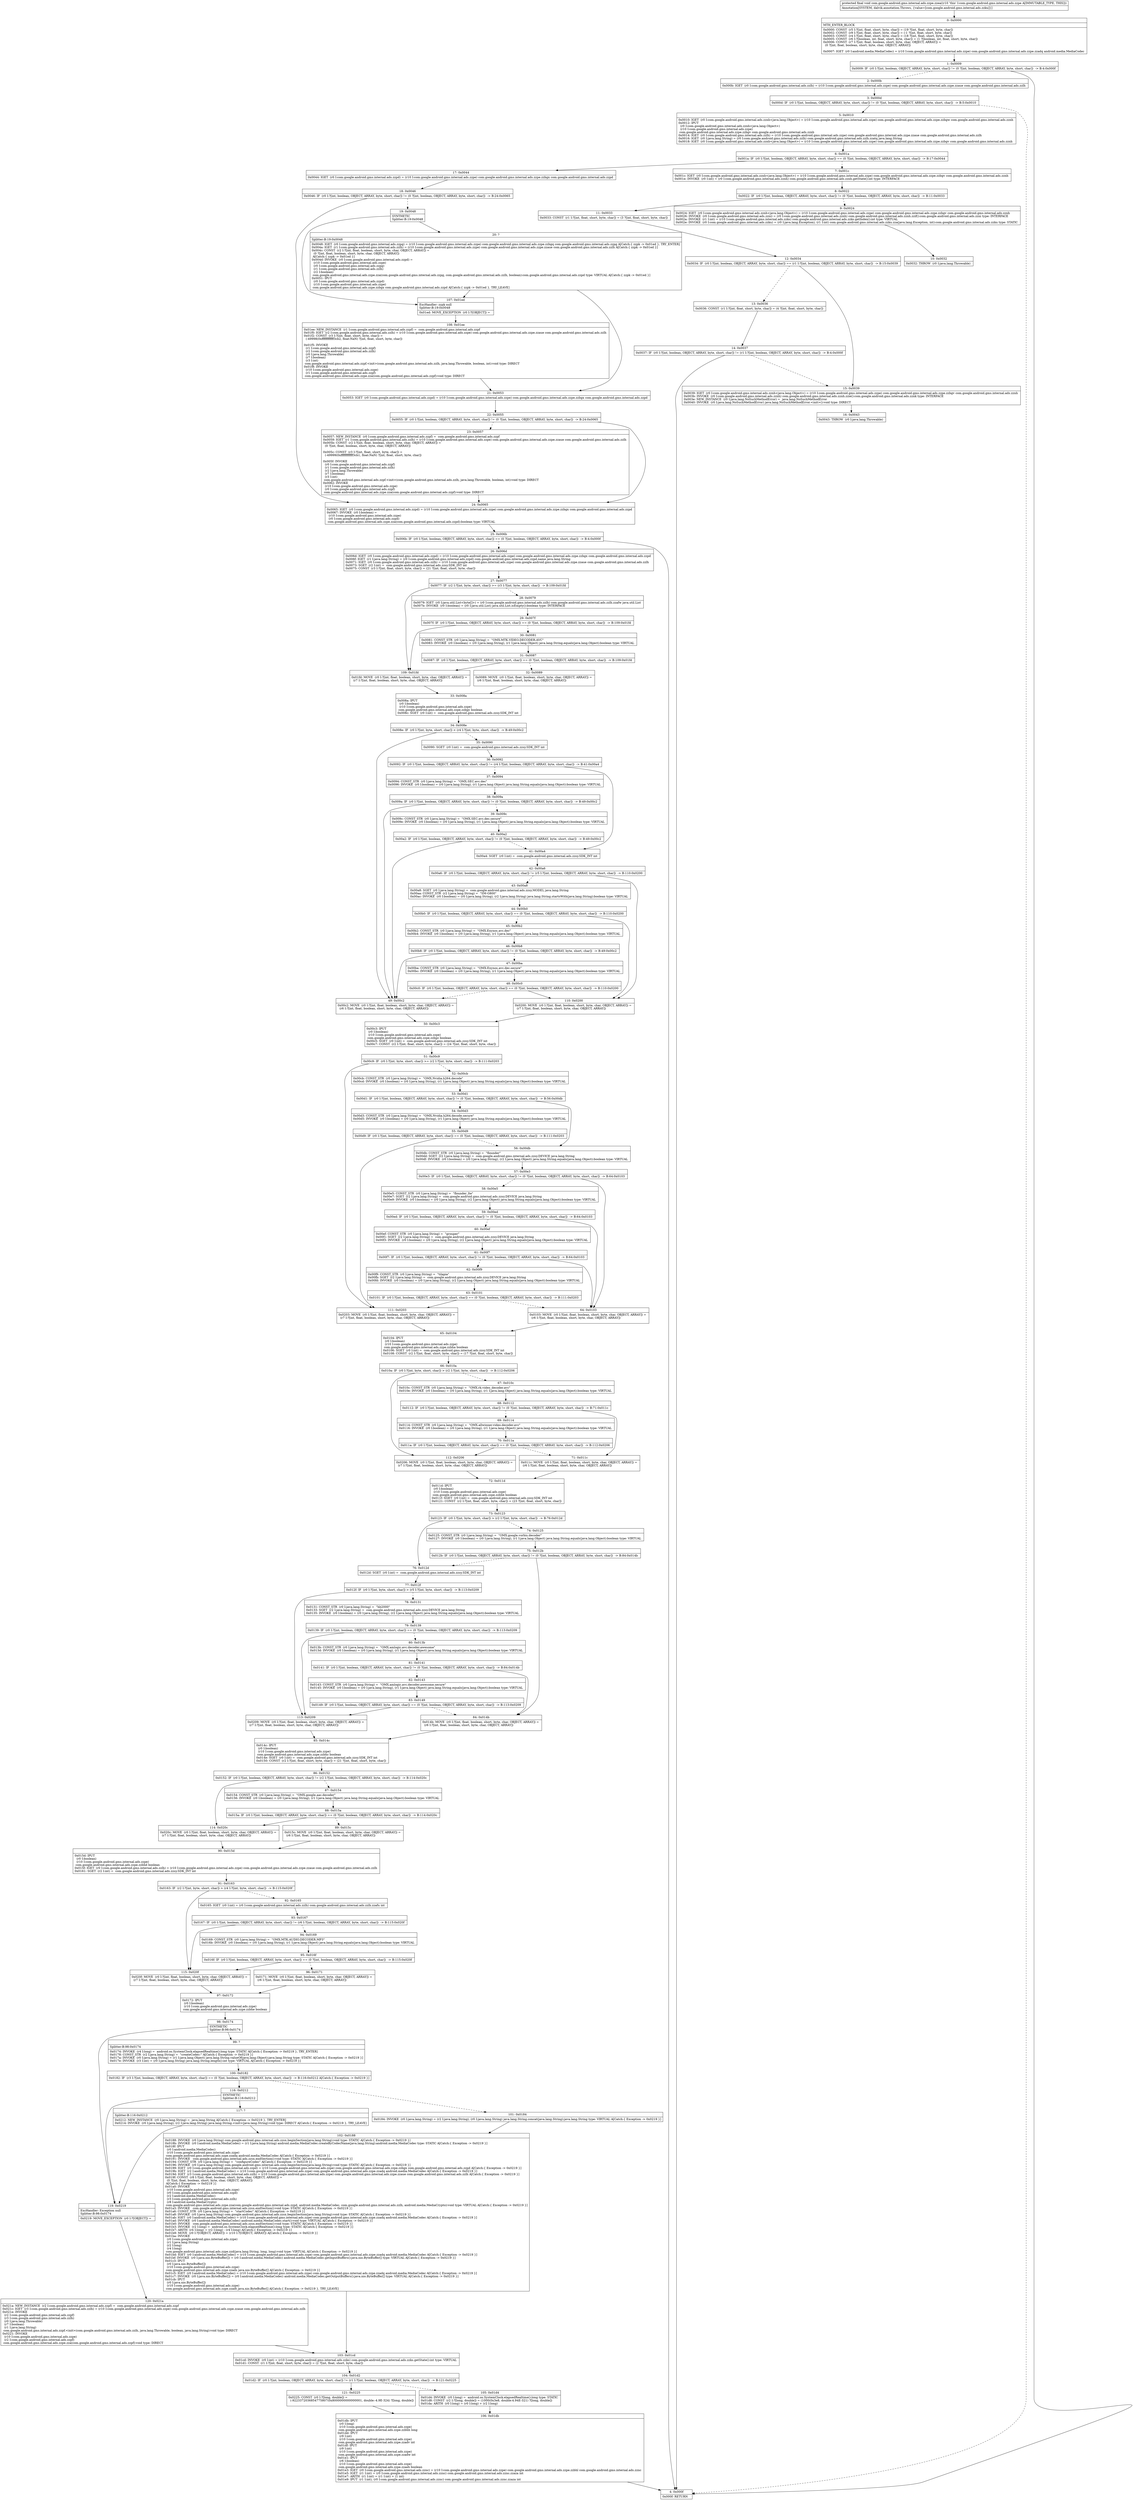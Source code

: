 digraph "CFG forcom.google.android.gms.internal.ads.zzpe.zzea()V" {
Node_0 [shape=record,label="{0\:\ 0x0000|MTH_ENTER_BLOCK\l|0x0000: CONST  (r5 I:?[int, float, short, byte, char]) = (19 ?[int, float, short, byte, char]) \l0x0002: CONST  (r9 I:?[int, float, short, byte, char]) = (\-1 ?[int, float, short, byte, char]) \l0x0003: CONST  (r4 I:?[int, float, short, byte, char]) = (18 ?[int, float, short, byte, char]) \l0x0005: CONST  (r6 I:?[boolean, int, float, short, byte, char]) = (1 ?[boolean, int, float, short, byte, char]) \l0x0006: CONST  (r7 I:?[int, float, boolean, short, byte, char, OBJECT, ARRAY]) = \l  (0 ?[int, float, boolean, short, byte, char, OBJECT, ARRAY])\l \l0x0007: IGET  (r0 I:android.media.MediaCodec) = (r10 I:com.google.android.gms.internal.ads.zzpe) com.google.android.gms.internal.ads.zzpe.zzadq android.media.MediaCodec \l}"];
Node_1 [shape=record,label="{1\:\ 0x0009|0x0009: IF  (r0 I:?[int, boolean, OBJECT, ARRAY, byte, short, char]) != (0 ?[int, boolean, OBJECT, ARRAY, byte, short, char])  \-\> B:4:0x000f \l}"];
Node_2 [shape=record,label="{2\:\ 0x000b|0x000b: IGET  (r0 I:com.google.android.gms.internal.ads.zzlh) = (r10 I:com.google.android.gms.internal.ads.zzpe) com.google.android.gms.internal.ads.zzpe.zzaue com.google.android.gms.internal.ads.zzlh \l}"];
Node_3 [shape=record,label="{3\:\ 0x000d|0x000d: IF  (r0 I:?[int, boolean, OBJECT, ARRAY, byte, short, char]) != (0 ?[int, boolean, OBJECT, ARRAY, byte, short, char])  \-\> B:5:0x0010 \l}"];
Node_4 [shape=record,label="{4\:\ 0x000f|0x000f: RETURN   \l}"];
Node_5 [shape=record,label="{5\:\ 0x0010|0x0010: IGET  (r0 I:com.google.android.gms.internal.ads.zznh\<java.lang.Object\>) = (r10 I:com.google.android.gms.internal.ads.zzpe) com.google.android.gms.internal.ads.zzpe.zzbgw com.google.android.gms.internal.ads.zznh \l0x0012: IPUT  \l  (r0 I:com.google.android.gms.internal.ads.zznh\<java.lang.Object\>)\l  (r10 I:com.google.android.gms.internal.ads.zzpe)\l com.google.android.gms.internal.ads.zzpe.zzbgv com.google.android.gms.internal.ads.zznh \l0x0014: IGET  (r0 I:com.google.android.gms.internal.ads.zzlh) = (r10 I:com.google.android.gms.internal.ads.zzpe) com.google.android.gms.internal.ads.zzpe.zzaue com.google.android.gms.internal.ads.zzlh \l0x0016: IGET  (r0 I:java.lang.String) = (r0 I:com.google.android.gms.internal.ads.zzlh) com.google.android.gms.internal.ads.zzlh.zzatq java.lang.String \l0x0018: IGET  (r0 I:com.google.android.gms.internal.ads.zznh\<java.lang.Object\>) = (r10 I:com.google.android.gms.internal.ads.zzpe) com.google.android.gms.internal.ads.zzpe.zzbgv com.google.android.gms.internal.ads.zznh \l}"];
Node_6 [shape=record,label="{6\:\ 0x001a|0x001a: IF  (r0 I:?[int, boolean, OBJECT, ARRAY, byte, short, char]) == (0 ?[int, boolean, OBJECT, ARRAY, byte, short, char])  \-\> B:17:0x0044 \l}"];
Node_7 [shape=record,label="{7\:\ 0x001c|0x001c: IGET  (r0 I:com.google.android.gms.internal.ads.zznh\<java.lang.Object\>) = (r10 I:com.google.android.gms.internal.ads.zzpe) com.google.android.gms.internal.ads.zzpe.zzbgv com.google.android.gms.internal.ads.zznh \l0x001e: INVOKE  (r0 I:int) = (r0 I:com.google.android.gms.internal.ads.zznh) com.google.android.gms.internal.ads.zznh.getState():int type: INTERFACE \l}"];
Node_8 [shape=record,label="{8\:\ 0x0022|0x0022: IF  (r0 I:?[int, boolean, OBJECT, ARRAY, byte, short, char]) != (0 ?[int, boolean, OBJECT, ARRAY, byte, short, char])  \-\> B:11:0x0033 \l}"];
Node_9 [shape=record,label="{9\:\ 0x0024|0x0024: IGET  (r0 I:com.google.android.gms.internal.ads.zznh\<java.lang.Object\>) = (r10 I:com.google.android.gms.internal.ads.zzpe) com.google.android.gms.internal.ads.zzpe.zzbgv com.google.android.gms.internal.ads.zznh \l0x0026: INVOKE  (r0 I:com.google.android.gms.internal.ads.zzni) = (r0 I:com.google.android.gms.internal.ads.zznh) com.google.android.gms.internal.ads.zznh.zzif():com.google.android.gms.internal.ads.zzni type: INTERFACE \l0x002a: INVOKE  (r1 I:int) = (r10 I:com.google.android.gms.internal.ads.zzks) com.google.android.gms.internal.ads.zzks.getIndex():int type: VIRTUAL \l0x002e: INVOKE  (r0 I:com.google.android.gms.internal.ads.zzku) = (r0 I:java.lang.Exception), (r1 I:int) com.google.android.gms.internal.ads.zzku.zza(java.lang.Exception, int):com.google.android.gms.internal.ads.zzku type: STATIC \l}"];
Node_10 [shape=record,label="{10\:\ 0x0032|0x0032: THROW  (r0 I:java.lang.Throwable) \l}"];
Node_11 [shape=record,label="{11\:\ 0x0033|0x0033: CONST  (r1 I:?[int, float, short, byte, char]) = (3 ?[int, float, short, byte, char]) \l}"];
Node_12 [shape=record,label="{12\:\ 0x0034|0x0034: IF  (r0 I:?[int, boolean, OBJECT, ARRAY, byte, short, char]) == (r1 I:?[int, boolean, OBJECT, ARRAY, byte, short, char])  \-\> B:15:0x0039 \l}"];
Node_13 [shape=record,label="{13\:\ 0x0036|0x0036: CONST  (r1 I:?[int, float, short, byte, char]) = (4 ?[int, float, short, byte, char]) \l}"];
Node_14 [shape=record,label="{14\:\ 0x0037|0x0037: IF  (r0 I:?[int, boolean, OBJECT, ARRAY, byte, short, char]) != (r1 I:?[int, boolean, OBJECT, ARRAY, byte, short, char])  \-\> B:4:0x000f \l}"];
Node_15 [shape=record,label="{15\:\ 0x0039|0x0039: IGET  (r0 I:com.google.android.gms.internal.ads.zznh\<java.lang.Object\>) = (r10 I:com.google.android.gms.internal.ads.zzpe) com.google.android.gms.internal.ads.zzpe.zzbgv com.google.android.gms.internal.ads.zznh \l0x003b: INVOKE  (r0 I:com.google.android.gms.internal.ads.zznh) com.google.android.gms.internal.ads.zznh.zzie():com.google.android.gms.internal.ads.zznk type: INTERFACE \l0x003e: NEW_INSTANCE  (r0 I:java.lang.NoSuchMethodError) =  java.lang.NoSuchMethodError \l0x0040: INVOKE  (r0 I:java.lang.NoSuchMethodError) java.lang.NoSuchMethodError.\<init\>():void type: DIRECT \l}"];
Node_16 [shape=record,label="{16\:\ 0x0043|0x0043: THROW  (r0 I:java.lang.Throwable) \l}"];
Node_17 [shape=record,label="{17\:\ 0x0044|0x0044: IGET  (r0 I:com.google.android.gms.internal.ads.zzpd) = (r10 I:com.google.android.gms.internal.ads.zzpe) com.google.android.gms.internal.ads.zzpe.zzbgx com.google.android.gms.internal.ads.zzpd \l}"];
Node_18 [shape=record,label="{18\:\ 0x0046|0x0046: IF  (r0 I:?[int, boolean, OBJECT, ARRAY, byte, short, char]) != (0 ?[int, boolean, OBJECT, ARRAY, byte, short, char])  \-\> B:24:0x0065 \l}"];
Node_19 [shape=record,label="{19\:\ 0x0048|SYNTHETIC\lSplitter:B:19:0x0048\l}"];
Node_20 [shape=record,label="{20\:\ ?|Splitter:B:19:0x0048\l|0x0048: IGET  (r0 I:com.google.android.gms.internal.ads.zzpg) = (r10 I:com.google.android.gms.internal.ads.zzpe) com.google.android.gms.internal.ads.zzpe.zzbgq com.google.android.gms.internal.ads.zzpg A[Catch:\{ zzpk \-\> 0x01ed \}, TRY_ENTER]\l0x004a: IGET  (r1 I:com.google.android.gms.internal.ads.zzlh) = (r10 I:com.google.android.gms.internal.ads.zzpe) com.google.android.gms.internal.ads.zzpe.zzaue com.google.android.gms.internal.ads.zzlh A[Catch:\{ zzpk \-\> 0x01ed \}]\l0x004c: CONST  (r2 I:?[int, float, boolean, short, byte, char, OBJECT, ARRAY]) = \l  (0 ?[int, float, boolean, short, byte, char, OBJECT, ARRAY])\l A[Catch:\{ zzpk \-\> 0x01ed \}]\l0x004d: INVOKE  (r0 I:com.google.android.gms.internal.ads.zzpd) = \l  (r10 I:com.google.android.gms.internal.ads.zzpe)\l  (r0 I:com.google.android.gms.internal.ads.zzpg)\l  (r1 I:com.google.android.gms.internal.ads.zzlh)\l  (r2 I:boolean)\l com.google.android.gms.internal.ads.zzpe.zza(com.google.android.gms.internal.ads.zzpg, com.google.android.gms.internal.ads.zzlh, boolean):com.google.android.gms.internal.ads.zzpd type: VIRTUAL A[Catch:\{ zzpk \-\> 0x01ed \}]\l0x0051: IPUT  \l  (r0 I:com.google.android.gms.internal.ads.zzpd)\l  (r10 I:com.google.android.gms.internal.ads.zzpe)\l com.google.android.gms.internal.ads.zzpe.zzbgx com.google.android.gms.internal.ads.zzpd A[Catch:\{ zzpk \-\> 0x01ed \}, TRY_LEAVE]\l}"];
Node_21 [shape=record,label="{21\:\ 0x0053|0x0053: IGET  (r0 I:com.google.android.gms.internal.ads.zzpd) = (r10 I:com.google.android.gms.internal.ads.zzpe) com.google.android.gms.internal.ads.zzpe.zzbgx com.google.android.gms.internal.ads.zzpd \l}"];
Node_22 [shape=record,label="{22\:\ 0x0055|0x0055: IF  (r0 I:?[int, boolean, OBJECT, ARRAY, byte, short, char]) != (0 ?[int, boolean, OBJECT, ARRAY, byte, short, char])  \-\> B:24:0x0065 \l}"];
Node_23 [shape=record,label="{23\:\ 0x0057|0x0057: NEW_INSTANCE  (r0 I:com.google.android.gms.internal.ads.zzpf) =  com.google.android.gms.internal.ads.zzpf \l0x0059: IGET  (r1 I:com.google.android.gms.internal.ads.zzlh) = (r10 I:com.google.android.gms.internal.ads.zzpe) com.google.android.gms.internal.ads.zzpe.zzaue com.google.android.gms.internal.ads.zzlh \l0x005b: CONST  (r2 I:?[int, float, boolean, short, byte, char, OBJECT, ARRAY]) = \l  (0 ?[int, float, boolean, short, byte, char, OBJECT, ARRAY])\l \l0x005c: CONST  (r3 I:?[int, float, short, byte, char]) = \l  (\-49999(0xffffffffffff3cb1, float:NaN) ?[int, float, short, byte, char])\l \l0x005f: INVOKE  \l  (r0 I:com.google.android.gms.internal.ads.zzpf)\l  (r1 I:com.google.android.gms.internal.ads.zzlh)\l  (r2 I:java.lang.Throwable)\l  (r7 I:boolean)\l  (r3 I:int)\l com.google.android.gms.internal.ads.zzpf.\<init\>(com.google.android.gms.internal.ads.zzlh, java.lang.Throwable, boolean, int):void type: DIRECT \l0x0062: INVOKE  \l  (r10 I:com.google.android.gms.internal.ads.zzpe)\l  (r0 I:com.google.android.gms.internal.ads.zzpf)\l com.google.android.gms.internal.ads.zzpe.zza(com.google.android.gms.internal.ads.zzpf):void type: DIRECT \l}"];
Node_24 [shape=record,label="{24\:\ 0x0065|0x0065: IGET  (r0 I:com.google.android.gms.internal.ads.zzpd) = (r10 I:com.google.android.gms.internal.ads.zzpe) com.google.android.gms.internal.ads.zzpe.zzbgx com.google.android.gms.internal.ads.zzpd \l0x0067: INVOKE  (r0 I:boolean) = \l  (r10 I:com.google.android.gms.internal.ads.zzpe)\l  (r0 I:com.google.android.gms.internal.ads.zzpd)\l com.google.android.gms.internal.ads.zzpe.zza(com.google.android.gms.internal.ads.zzpd):boolean type: VIRTUAL \l}"];
Node_25 [shape=record,label="{25\:\ 0x006b|0x006b: IF  (r0 I:?[int, boolean, OBJECT, ARRAY, byte, short, char]) == (0 ?[int, boolean, OBJECT, ARRAY, byte, short, char])  \-\> B:4:0x000f \l}"];
Node_26 [shape=record,label="{26\:\ 0x006d|0x006d: IGET  (r0 I:com.google.android.gms.internal.ads.zzpd) = (r10 I:com.google.android.gms.internal.ads.zzpe) com.google.android.gms.internal.ads.zzpe.zzbgx com.google.android.gms.internal.ads.zzpd \l0x006f: IGET  (r1 I:java.lang.String) = (r0 I:com.google.android.gms.internal.ads.zzpd) com.google.android.gms.internal.ads.zzpd.name java.lang.String \l0x0071: IGET  (r0 I:com.google.android.gms.internal.ads.zzlh) = (r10 I:com.google.android.gms.internal.ads.zzpe) com.google.android.gms.internal.ads.zzpe.zzaue com.google.android.gms.internal.ads.zzlh \l0x0073: SGET  (r2 I:int) =  com.google.android.gms.internal.ads.zzsy.SDK_INT int \l0x0075: CONST  (r3 I:?[int, float, short, byte, char]) = (21 ?[int, float, short, byte, char]) \l}"];
Node_27 [shape=record,label="{27\:\ 0x0077|0x0077: IF  (r2 I:?[int, byte, short, char]) \>= (r3 I:?[int, byte, short, char])  \-\> B:109:0x01fd \l}"];
Node_28 [shape=record,label="{28\:\ 0x0079|0x0079: IGET  (r0 I:java.util.List\<byte[]\>) = (r0 I:com.google.android.gms.internal.ads.zzlh) com.google.android.gms.internal.ads.zzlh.zzafw java.util.List \l0x007b: INVOKE  (r0 I:boolean) = (r0 I:java.util.List) java.util.List.isEmpty():boolean type: INTERFACE \l}"];
Node_29 [shape=record,label="{29\:\ 0x007f|0x007f: IF  (r0 I:?[int, boolean, OBJECT, ARRAY, byte, short, char]) == (0 ?[int, boolean, OBJECT, ARRAY, byte, short, char])  \-\> B:109:0x01fd \l}"];
Node_30 [shape=record,label="{30\:\ 0x0081|0x0081: CONST_STR  (r0 I:java.lang.String) =  \"OMX.MTK.VIDEO.DECODER.AVC\" \l0x0083: INVOKE  (r0 I:boolean) = (r0 I:java.lang.String), (r1 I:java.lang.Object) java.lang.String.equals(java.lang.Object):boolean type: VIRTUAL \l}"];
Node_31 [shape=record,label="{31\:\ 0x0087|0x0087: IF  (r0 I:?[int, boolean, OBJECT, ARRAY, byte, short, char]) == (0 ?[int, boolean, OBJECT, ARRAY, byte, short, char])  \-\> B:109:0x01fd \l}"];
Node_32 [shape=record,label="{32\:\ 0x0089|0x0089: MOVE  (r0 I:?[int, float, boolean, short, byte, char, OBJECT, ARRAY]) = \l  (r6 I:?[int, float, boolean, short, byte, char, OBJECT, ARRAY])\l \l}"];
Node_33 [shape=record,label="{33\:\ 0x008a|0x008a: IPUT  \l  (r0 I:boolean)\l  (r10 I:com.google.android.gms.internal.ads.zzpe)\l com.google.android.gms.internal.ads.zzpe.zzbgy boolean \l0x008c: SGET  (r0 I:int) =  com.google.android.gms.internal.ads.zzsy.SDK_INT int \l}"];
Node_34 [shape=record,label="{34\:\ 0x008e|0x008e: IF  (r0 I:?[int, byte, short, char]) \< (r4 I:?[int, byte, short, char])  \-\> B:49:0x00c2 \l}"];
Node_35 [shape=record,label="{35\:\ 0x0090|0x0090: SGET  (r0 I:int) =  com.google.android.gms.internal.ads.zzsy.SDK_INT int \l}"];
Node_36 [shape=record,label="{36\:\ 0x0092|0x0092: IF  (r0 I:?[int, boolean, OBJECT, ARRAY, byte, short, char]) != (r4 I:?[int, boolean, OBJECT, ARRAY, byte, short, char])  \-\> B:41:0x00a4 \l}"];
Node_37 [shape=record,label="{37\:\ 0x0094|0x0094: CONST_STR  (r0 I:java.lang.String) =  \"OMX.SEC.avc.dec\" \l0x0096: INVOKE  (r0 I:boolean) = (r0 I:java.lang.String), (r1 I:java.lang.Object) java.lang.String.equals(java.lang.Object):boolean type: VIRTUAL \l}"];
Node_38 [shape=record,label="{38\:\ 0x009a|0x009a: IF  (r0 I:?[int, boolean, OBJECT, ARRAY, byte, short, char]) != (0 ?[int, boolean, OBJECT, ARRAY, byte, short, char])  \-\> B:49:0x00c2 \l}"];
Node_39 [shape=record,label="{39\:\ 0x009c|0x009c: CONST_STR  (r0 I:java.lang.String) =  \"OMX.SEC.avc.dec.secure\" \l0x009e: INVOKE  (r0 I:boolean) = (r0 I:java.lang.String), (r1 I:java.lang.Object) java.lang.String.equals(java.lang.Object):boolean type: VIRTUAL \l}"];
Node_40 [shape=record,label="{40\:\ 0x00a2|0x00a2: IF  (r0 I:?[int, boolean, OBJECT, ARRAY, byte, short, char]) != (0 ?[int, boolean, OBJECT, ARRAY, byte, short, char])  \-\> B:49:0x00c2 \l}"];
Node_41 [shape=record,label="{41\:\ 0x00a4|0x00a4: SGET  (r0 I:int) =  com.google.android.gms.internal.ads.zzsy.SDK_INT int \l}"];
Node_42 [shape=record,label="{42\:\ 0x00a6|0x00a6: IF  (r0 I:?[int, boolean, OBJECT, ARRAY, byte, short, char]) != (r5 I:?[int, boolean, OBJECT, ARRAY, byte, short, char])  \-\> B:110:0x0200 \l}"];
Node_43 [shape=record,label="{43\:\ 0x00a8|0x00a8: SGET  (r0 I:java.lang.String) =  com.google.android.gms.internal.ads.zzsy.MODEL java.lang.String \l0x00aa: CONST_STR  (r2 I:java.lang.String) =  \"SM\-G800\" \l0x00ac: INVOKE  (r0 I:boolean) = (r0 I:java.lang.String), (r2 I:java.lang.String) java.lang.String.startsWith(java.lang.String):boolean type: VIRTUAL \l}"];
Node_44 [shape=record,label="{44\:\ 0x00b0|0x00b0: IF  (r0 I:?[int, boolean, OBJECT, ARRAY, byte, short, char]) == (0 ?[int, boolean, OBJECT, ARRAY, byte, short, char])  \-\> B:110:0x0200 \l}"];
Node_45 [shape=record,label="{45\:\ 0x00b2|0x00b2: CONST_STR  (r0 I:java.lang.String) =  \"OMX.Exynos.avc.dec\" \l0x00b4: INVOKE  (r0 I:boolean) = (r0 I:java.lang.String), (r1 I:java.lang.Object) java.lang.String.equals(java.lang.Object):boolean type: VIRTUAL \l}"];
Node_46 [shape=record,label="{46\:\ 0x00b8|0x00b8: IF  (r0 I:?[int, boolean, OBJECT, ARRAY, byte, short, char]) != (0 ?[int, boolean, OBJECT, ARRAY, byte, short, char])  \-\> B:49:0x00c2 \l}"];
Node_47 [shape=record,label="{47\:\ 0x00ba|0x00ba: CONST_STR  (r0 I:java.lang.String) =  \"OMX.Exynos.avc.dec.secure\" \l0x00bc: INVOKE  (r0 I:boolean) = (r0 I:java.lang.String), (r1 I:java.lang.Object) java.lang.String.equals(java.lang.Object):boolean type: VIRTUAL \l}"];
Node_48 [shape=record,label="{48\:\ 0x00c0|0x00c0: IF  (r0 I:?[int, boolean, OBJECT, ARRAY, byte, short, char]) == (0 ?[int, boolean, OBJECT, ARRAY, byte, short, char])  \-\> B:110:0x0200 \l}"];
Node_49 [shape=record,label="{49\:\ 0x00c2|0x00c2: MOVE  (r0 I:?[int, float, boolean, short, byte, char, OBJECT, ARRAY]) = \l  (r6 I:?[int, float, boolean, short, byte, char, OBJECT, ARRAY])\l \l}"];
Node_50 [shape=record,label="{50\:\ 0x00c3|0x00c3: IPUT  \l  (r0 I:boolean)\l  (r10 I:com.google.android.gms.internal.ads.zzpe)\l com.google.android.gms.internal.ads.zzpe.zzbgz boolean \l0x00c5: SGET  (r0 I:int) =  com.google.android.gms.internal.ads.zzsy.SDK_INT int \l0x00c7: CONST  (r2 I:?[int, float, short, byte, char]) = (24 ?[int, float, short, byte, char]) \l}"];
Node_51 [shape=record,label="{51\:\ 0x00c9|0x00c9: IF  (r0 I:?[int, byte, short, char]) \>= (r2 I:?[int, byte, short, char])  \-\> B:111:0x0203 \l}"];
Node_52 [shape=record,label="{52\:\ 0x00cb|0x00cb: CONST_STR  (r0 I:java.lang.String) =  \"OMX.Nvidia.h264.decode\" \l0x00cd: INVOKE  (r0 I:boolean) = (r0 I:java.lang.String), (r1 I:java.lang.Object) java.lang.String.equals(java.lang.Object):boolean type: VIRTUAL \l}"];
Node_53 [shape=record,label="{53\:\ 0x00d1|0x00d1: IF  (r0 I:?[int, boolean, OBJECT, ARRAY, byte, short, char]) != (0 ?[int, boolean, OBJECT, ARRAY, byte, short, char])  \-\> B:56:0x00db \l}"];
Node_54 [shape=record,label="{54\:\ 0x00d3|0x00d3: CONST_STR  (r0 I:java.lang.String) =  \"OMX.Nvidia.h264.decode.secure\" \l0x00d5: INVOKE  (r0 I:boolean) = (r0 I:java.lang.String), (r1 I:java.lang.Object) java.lang.String.equals(java.lang.Object):boolean type: VIRTUAL \l}"];
Node_55 [shape=record,label="{55\:\ 0x00d9|0x00d9: IF  (r0 I:?[int, boolean, OBJECT, ARRAY, byte, short, char]) == (0 ?[int, boolean, OBJECT, ARRAY, byte, short, char])  \-\> B:111:0x0203 \l}"];
Node_56 [shape=record,label="{56\:\ 0x00db|0x00db: CONST_STR  (r0 I:java.lang.String) =  \"flounder\" \l0x00dd: SGET  (r2 I:java.lang.String) =  com.google.android.gms.internal.ads.zzsy.DEVICE java.lang.String \l0x00df: INVOKE  (r0 I:boolean) = (r0 I:java.lang.String), (r2 I:java.lang.Object) java.lang.String.equals(java.lang.Object):boolean type: VIRTUAL \l}"];
Node_57 [shape=record,label="{57\:\ 0x00e3|0x00e3: IF  (r0 I:?[int, boolean, OBJECT, ARRAY, byte, short, char]) != (0 ?[int, boolean, OBJECT, ARRAY, byte, short, char])  \-\> B:64:0x0103 \l}"];
Node_58 [shape=record,label="{58\:\ 0x00e5|0x00e5: CONST_STR  (r0 I:java.lang.String) =  \"flounder_lte\" \l0x00e7: SGET  (r2 I:java.lang.String) =  com.google.android.gms.internal.ads.zzsy.DEVICE java.lang.String \l0x00e9: INVOKE  (r0 I:boolean) = (r0 I:java.lang.String), (r2 I:java.lang.Object) java.lang.String.equals(java.lang.Object):boolean type: VIRTUAL \l}"];
Node_59 [shape=record,label="{59\:\ 0x00ed|0x00ed: IF  (r0 I:?[int, boolean, OBJECT, ARRAY, byte, short, char]) != (0 ?[int, boolean, OBJECT, ARRAY, byte, short, char])  \-\> B:64:0x0103 \l}"];
Node_60 [shape=record,label="{60\:\ 0x00ef|0x00ef: CONST_STR  (r0 I:java.lang.String) =  \"grouper\" \l0x00f1: SGET  (r2 I:java.lang.String) =  com.google.android.gms.internal.ads.zzsy.DEVICE java.lang.String \l0x00f3: INVOKE  (r0 I:boolean) = (r0 I:java.lang.String), (r2 I:java.lang.Object) java.lang.String.equals(java.lang.Object):boolean type: VIRTUAL \l}"];
Node_61 [shape=record,label="{61\:\ 0x00f7|0x00f7: IF  (r0 I:?[int, boolean, OBJECT, ARRAY, byte, short, char]) != (0 ?[int, boolean, OBJECT, ARRAY, byte, short, char])  \-\> B:64:0x0103 \l}"];
Node_62 [shape=record,label="{62\:\ 0x00f9|0x00f9: CONST_STR  (r0 I:java.lang.String) =  \"tilapia\" \l0x00fb: SGET  (r2 I:java.lang.String) =  com.google.android.gms.internal.ads.zzsy.DEVICE java.lang.String \l0x00fd: INVOKE  (r0 I:boolean) = (r0 I:java.lang.String), (r2 I:java.lang.Object) java.lang.String.equals(java.lang.Object):boolean type: VIRTUAL \l}"];
Node_63 [shape=record,label="{63\:\ 0x0101|0x0101: IF  (r0 I:?[int, boolean, OBJECT, ARRAY, byte, short, char]) == (0 ?[int, boolean, OBJECT, ARRAY, byte, short, char])  \-\> B:111:0x0203 \l}"];
Node_64 [shape=record,label="{64\:\ 0x0103|0x0103: MOVE  (r0 I:?[int, float, boolean, short, byte, char, OBJECT, ARRAY]) = \l  (r6 I:?[int, float, boolean, short, byte, char, OBJECT, ARRAY])\l \l}"];
Node_65 [shape=record,label="{65\:\ 0x0104|0x0104: IPUT  \l  (r0 I:boolean)\l  (r10 I:com.google.android.gms.internal.ads.zzpe)\l com.google.android.gms.internal.ads.zzpe.zzbha boolean \l0x0106: SGET  (r0 I:int) =  com.google.android.gms.internal.ads.zzsy.SDK_INT int \l0x0108: CONST  (r2 I:?[int, float, short, byte, char]) = (17 ?[int, float, short, byte, char]) \l}"];
Node_66 [shape=record,label="{66\:\ 0x010a|0x010a: IF  (r0 I:?[int, byte, short, char]) \> (r2 I:?[int, byte, short, char])  \-\> B:112:0x0206 \l}"];
Node_67 [shape=record,label="{67\:\ 0x010c|0x010c: CONST_STR  (r0 I:java.lang.String) =  \"OMX.rk.video_decoder.avc\" \l0x010e: INVOKE  (r0 I:boolean) = (r0 I:java.lang.String), (r1 I:java.lang.Object) java.lang.String.equals(java.lang.Object):boolean type: VIRTUAL \l}"];
Node_68 [shape=record,label="{68\:\ 0x0112|0x0112: IF  (r0 I:?[int, boolean, OBJECT, ARRAY, byte, short, char]) != (0 ?[int, boolean, OBJECT, ARRAY, byte, short, char])  \-\> B:71:0x011c \l}"];
Node_69 [shape=record,label="{69\:\ 0x0114|0x0114: CONST_STR  (r0 I:java.lang.String) =  \"OMX.allwinner.video.decoder.avc\" \l0x0116: INVOKE  (r0 I:boolean) = (r0 I:java.lang.String), (r1 I:java.lang.Object) java.lang.String.equals(java.lang.Object):boolean type: VIRTUAL \l}"];
Node_70 [shape=record,label="{70\:\ 0x011a|0x011a: IF  (r0 I:?[int, boolean, OBJECT, ARRAY, byte, short, char]) == (0 ?[int, boolean, OBJECT, ARRAY, byte, short, char])  \-\> B:112:0x0206 \l}"];
Node_71 [shape=record,label="{71\:\ 0x011c|0x011c: MOVE  (r0 I:?[int, float, boolean, short, byte, char, OBJECT, ARRAY]) = \l  (r6 I:?[int, float, boolean, short, byte, char, OBJECT, ARRAY])\l \l}"];
Node_72 [shape=record,label="{72\:\ 0x011d|0x011d: IPUT  \l  (r0 I:boolean)\l  (r10 I:com.google.android.gms.internal.ads.zzpe)\l com.google.android.gms.internal.ads.zzpe.zzbhb boolean \l0x011f: SGET  (r0 I:int) =  com.google.android.gms.internal.ads.zzsy.SDK_INT int \l0x0121: CONST  (r2 I:?[int, float, short, byte, char]) = (23 ?[int, float, short, byte, char]) \l}"];
Node_73 [shape=record,label="{73\:\ 0x0123|0x0123: IF  (r0 I:?[int, byte, short, char]) \> (r2 I:?[int, byte, short, char])  \-\> B:76:0x012d \l}"];
Node_74 [shape=record,label="{74\:\ 0x0125|0x0125: CONST_STR  (r0 I:java.lang.String) =  \"OMX.google.vorbis.decoder\" \l0x0127: INVOKE  (r0 I:boolean) = (r0 I:java.lang.String), (r1 I:java.lang.Object) java.lang.String.equals(java.lang.Object):boolean type: VIRTUAL \l}"];
Node_75 [shape=record,label="{75\:\ 0x012b|0x012b: IF  (r0 I:?[int, boolean, OBJECT, ARRAY, byte, short, char]) != (0 ?[int, boolean, OBJECT, ARRAY, byte, short, char])  \-\> B:84:0x014b \l}"];
Node_76 [shape=record,label="{76\:\ 0x012d|0x012d: SGET  (r0 I:int) =  com.google.android.gms.internal.ads.zzsy.SDK_INT int \l}"];
Node_77 [shape=record,label="{77\:\ 0x012f|0x012f: IF  (r0 I:?[int, byte, short, char]) \> (r5 I:?[int, byte, short, char])  \-\> B:113:0x0209 \l}"];
Node_78 [shape=record,label="{78\:\ 0x0131|0x0131: CONST_STR  (r0 I:java.lang.String) =  \"hb2000\" \l0x0133: SGET  (r2 I:java.lang.String) =  com.google.android.gms.internal.ads.zzsy.DEVICE java.lang.String \l0x0135: INVOKE  (r0 I:boolean) = (r0 I:java.lang.String), (r2 I:java.lang.Object) java.lang.String.equals(java.lang.Object):boolean type: VIRTUAL \l}"];
Node_79 [shape=record,label="{79\:\ 0x0139|0x0139: IF  (r0 I:?[int, boolean, OBJECT, ARRAY, byte, short, char]) == (0 ?[int, boolean, OBJECT, ARRAY, byte, short, char])  \-\> B:113:0x0209 \l}"];
Node_80 [shape=record,label="{80\:\ 0x013b|0x013b: CONST_STR  (r0 I:java.lang.String) =  \"OMX.amlogic.avc.decoder.awesome\" \l0x013d: INVOKE  (r0 I:boolean) = (r0 I:java.lang.String), (r1 I:java.lang.Object) java.lang.String.equals(java.lang.Object):boolean type: VIRTUAL \l}"];
Node_81 [shape=record,label="{81\:\ 0x0141|0x0141: IF  (r0 I:?[int, boolean, OBJECT, ARRAY, byte, short, char]) != (0 ?[int, boolean, OBJECT, ARRAY, byte, short, char])  \-\> B:84:0x014b \l}"];
Node_82 [shape=record,label="{82\:\ 0x0143|0x0143: CONST_STR  (r0 I:java.lang.String) =  \"OMX.amlogic.avc.decoder.awesome.secure\" \l0x0145: INVOKE  (r0 I:boolean) = (r0 I:java.lang.String), (r1 I:java.lang.Object) java.lang.String.equals(java.lang.Object):boolean type: VIRTUAL \l}"];
Node_83 [shape=record,label="{83\:\ 0x0149|0x0149: IF  (r0 I:?[int, boolean, OBJECT, ARRAY, byte, short, char]) == (0 ?[int, boolean, OBJECT, ARRAY, byte, short, char])  \-\> B:113:0x0209 \l}"];
Node_84 [shape=record,label="{84\:\ 0x014b|0x014b: MOVE  (r0 I:?[int, float, boolean, short, byte, char, OBJECT, ARRAY]) = \l  (r6 I:?[int, float, boolean, short, byte, char, OBJECT, ARRAY])\l \l}"];
Node_85 [shape=record,label="{85\:\ 0x014c|0x014c: IPUT  \l  (r0 I:boolean)\l  (r10 I:com.google.android.gms.internal.ads.zzpe)\l com.google.android.gms.internal.ads.zzpe.zzbhc boolean \l0x014e: SGET  (r0 I:int) =  com.google.android.gms.internal.ads.zzsy.SDK_INT int \l0x0150: CONST  (r2 I:?[int, float, short, byte, char]) = (21 ?[int, float, short, byte, char]) \l}"];
Node_86 [shape=record,label="{86\:\ 0x0152|0x0152: IF  (r0 I:?[int, boolean, OBJECT, ARRAY, byte, short, char]) != (r2 I:?[int, boolean, OBJECT, ARRAY, byte, short, char])  \-\> B:114:0x020c \l}"];
Node_87 [shape=record,label="{87\:\ 0x0154|0x0154: CONST_STR  (r0 I:java.lang.String) =  \"OMX.google.aac.decoder\" \l0x0156: INVOKE  (r0 I:boolean) = (r0 I:java.lang.String), (r1 I:java.lang.Object) java.lang.String.equals(java.lang.Object):boolean type: VIRTUAL \l}"];
Node_88 [shape=record,label="{88\:\ 0x015a|0x015a: IF  (r0 I:?[int, boolean, OBJECT, ARRAY, byte, short, char]) == (0 ?[int, boolean, OBJECT, ARRAY, byte, short, char])  \-\> B:114:0x020c \l}"];
Node_89 [shape=record,label="{89\:\ 0x015c|0x015c: MOVE  (r0 I:?[int, float, boolean, short, byte, char, OBJECT, ARRAY]) = \l  (r6 I:?[int, float, boolean, short, byte, char, OBJECT, ARRAY])\l \l}"];
Node_90 [shape=record,label="{90\:\ 0x015d|0x015d: IPUT  \l  (r0 I:boolean)\l  (r10 I:com.google.android.gms.internal.ads.zzpe)\l com.google.android.gms.internal.ads.zzpe.zzbhd boolean \l0x015f: IGET  (r0 I:com.google.android.gms.internal.ads.zzlh) = (r10 I:com.google.android.gms.internal.ads.zzpe) com.google.android.gms.internal.ads.zzpe.zzaue com.google.android.gms.internal.ads.zzlh \l0x0161: SGET  (r2 I:int) =  com.google.android.gms.internal.ads.zzsy.SDK_INT int \l}"];
Node_91 [shape=record,label="{91\:\ 0x0163|0x0163: IF  (r2 I:?[int, byte, short, char]) \> (r4 I:?[int, byte, short, char])  \-\> B:115:0x020f \l}"];
Node_92 [shape=record,label="{92\:\ 0x0165|0x0165: IGET  (r0 I:int) = (r0 I:com.google.android.gms.internal.ads.zzlh) com.google.android.gms.internal.ads.zzlh.zzafu int \l}"];
Node_93 [shape=record,label="{93\:\ 0x0167|0x0167: IF  (r0 I:?[int, boolean, OBJECT, ARRAY, byte, short, char]) != (r6 I:?[int, boolean, OBJECT, ARRAY, byte, short, char])  \-\> B:115:0x020f \l}"];
Node_94 [shape=record,label="{94\:\ 0x0169|0x0169: CONST_STR  (r0 I:java.lang.String) =  \"OMX.MTK.AUDIO.DECODER.MP3\" \l0x016b: INVOKE  (r0 I:boolean) = (r0 I:java.lang.String), (r1 I:java.lang.Object) java.lang.String.equals(java.lang.Object):boolean type: VIRTUAL \l}"];
Node_95 [shape=record,label="{95\:\ 0x016f|0x016f: IF  (r0 I:?[int, boolean, OBJECT, ARRAY, byte, short, char]) == (0 ?[int, boolean, OBJECT, ARRAY, byte, short, char])  \-\> B:115:0x020f \l}"];
Node_96 [shape=record,label="{96\:\ 0x0171|0x0171: MOVE  (r0 I:?[int, float, boolean, short, byte, char, OBJECT, ARRAY]) = \l  (r6 I:?[int, float, boolean, short, byte, char, OBJECT, ARRAY])\l \l}"];
Node_97 [shape=record,label="{97\:\ 0x0172|0x0172: IPUT  \l  (r0 I:boolean)\l  (r10 I:com.google.android.gms.internal.ads.zzpe)\l com.google.android.gms.internal.ads.zzpe.zzbhe boolean \l}"];
Node_98 [shape=record,label="{98\:\ 0x0174|SYNTHETIC\lSplitter:B:98:0x0174\l}"];
Node_99 [shape=record,label="{99\:\ ?|Splitter:B:98:0x0174\l|0x0174: INVOKE  (r4 I:long) =  android.os.SystemClock.elapsedRealtime():long type: STATIC A[Catch:\{ Exception \-\> 0x0219 \}, TRY_ENTER]\l0x0178: CONST_STR  (r2 I:java.lang.String) =  \"createCodec:\" A[Catch:\{ Exception \-\> 0x0219 \}]\l0x017a: INVOKE  (r0 I:java.lang.String) = (r1 I:java.lang.Object) java.lang.String.valueOf(java.lang.Object):java.lang.String type: STATIC A[Catch:\{ Exception \-\> 0x0219 \}]\l0x017e: INVOKE  (r3 I:int) = (r0 I:java.lang.String) java.lang.String.length():int type: VIRTUAL A[Catch:\{ Exception \-\> 0x0219 \}]\l}"];
Node_100 [shape=record,label="{100\:\ 0x0182|0x0182: IF  (r3 I:?[int, boolean, OBJECT, ARRAY, byte, short, char]) == (0 ?[int, boolean, OBJECT, ARRAY, byte, short, char])  \-\> B:116:0x0212 A[Catch:\{ Exception \-\> 0x0219 \}]\l}"];
Node_101 [shape=record,label="{101\:\ 0x0184|0x0184: INVOKE  (r0 I:java.lang.String) = (r2 I:java.lang.String), (r0 I:java.lang.String) java.lang.String.concat(java.lang.String):java.lang.String type: VIRTUAL A[Catch:\{ Exception \-\> 0x0219 \}]\l}"];
Node_102 [shape=record,label="{102\:\ 0x0188|0x0188: INVOKE  (r0 I:java.lang.String) com.google.android.gms.internal.ads.zzsx.beginSection(java.lang.String):void type: STATIC A[Catch:\{ Exception \-\> 0x0219 \}]\l0x018b: INVOKE  (r0 I:android.media.MediaCodec) = (r1 I:java.lang.String) android.media.MediaCodec.createByCodecName(java.lang.String):android.media.MediaCodec type: STATIC A[Catch:\{ Exception \-\> 0x0219 \}]\l0x018f: IPUT  \l  (r0 I:android.media.MediaCodec)\l  (r10 I:com.google.android.gms.internal.ads.zzpe)\l com.google.android.gms.internal.ads.zzpe.zzadq android.media.MediaCodec A[Catch:\{ Exception \-\> 0x0219 \}]\l0x0191: INVOKE   com.google.android.gms.internal.ads.zzsx.endSection():void type: STATIC A[Catch:\{ Exception \-\> 0x0219 \}]\l0x0194: CONST_STR  (r0 I:java.lang.String) =  \"configureCodec\" A[Catch:\{ Exception \-\> 0x0219 \}]\l0x0196: INVOKE  (r0 I:java.lang.String) com.google.android.gms.internal.ads.zzsx.beginSection(java.lang.String):void type: STATIC A[Catch:\{ Exception \-\> 0x0219 \}]\l0x0199: IGET  (r0 I:com.google.android.gms.internal.ads.zzpd) = (r10 I:com.google.android.gms.internal.ads.zzpe) com.google.android.gms.internal.ads.zzpe.zzbgx com.google.android.gms.internal.ads.zzpd A[Catch:\{ Exception \-\> 0x0219 \}]\l0x019b: IGET  (r2 I:android.media.MediaCodec) = (r10 I:com.google.android.gms.internal.ads.zzpe) com.google.android.gms.internal.ads.zzpe.zzadq android.media.MediaCodec A[Catch:\{ Exception \-\> 0x0219 \}]\l0x019d: IGET  (r3 I:com.google.android.gms.internal.ads.zzlh) = (r10 I:com.google.android.gms.internal.ads.zzpe) com.google.android.gms.internal.ads.zzpe.zzaue com.google.android.gms.internal.ads.zzlh A[Catch:\{ Exception \-\> 0x0219 \}]\l0x019f: CONST  (r8 I:?[int, float, boolean, short, byte, char, OBJECT, ARRAY]) = \l  (0 ?[int, float, boolean, short, byte, char, OBJECT, ARRAY])\l A[Catch:\{ Exception \-\> 0x0219 \}]\l0x01a0: INVOKE  \l  (r10 I:com.google.android.gms.internal.ads.zzpe)\l  (r0 I:com.google.android.gms.internal.ads.zzpd)\l  (r2 I:android.media.MediaCodec)\l  (r3 I:com.google.android.gms.internal.ads.zzlh)\l  (r8 I:android.media.MediaCrypto)\l com.google.android.gms.internal.ads.zzpe.zza(com.google.android.gms.internal.ads.zzpd, android.media.MediaCodec, com.google.android.gms.internal.ads.zzlh, android.media.MediaCrypto):void type: VIRTUAL A[Catch:\{ Exception \-\> 0x0219 \}]\l0x01a3: INVOKE   com.google.android.gms.internal.ads.zzsx.endSection():void type: STATIC A[Catch:\{ Exception \-\> 0x0219 \}]\l0x01a6: CONST_STR  (r0 I:java.lang.String) =  \"startCodec\" A[Catch:\{ Exception \-\> 0x0219 \}]\l0x01a8: INVOKE  (r0 I:java.lang.String) com.google.android.gms.internal.ads.zzsx.beginSection(java.lang.String):void type: STATIC A[Catch:\{ Exception \-\> 0x0219 \}]\l0x01ab: IGET  (r0 I:android.media.MediaCodec) = (r10 I:com.google.android.gms.internal.ads.zzpe) com.google.android.gms.internal.ads.zzpe.zzadq android.media.MediaCodec A[Catch:\{ Exception \-\> 0x0219 \}]\l0x01ad: INVOKE  (r0 I:android.media.MediaCodec) android.media.MediaCodec.start():void type: VIRTUAL A[Catch:\{ Exception \-\> 0x0219 \}]\l0x01b0: INVOKE   com.google.android.gms.internal.ads.zzsx.endSection():void type: STATIC A[Catch:\{ Exception \-\> 0x0219 \}]\l0x01b3: INVOKE  (r2 I:long) =  android.os.SystemClock.elapsedRealtime():long type: STATIC A[Catch:\{ Exception \-\> 0x0219 \}]\l0x01b7: ARITH  (r4 I:long) = (r2 I:long) \- (r4 I:long) A[Catch:\{ Exception \-\> 0x0219 \}]\l0x01b9: MOVE  (r0 I:?[OBJECT, ARRAY]) = (r10 I:?[OBJECT, ARRAY]) A[Catch:\{ Exception \-\> 0x0219 \}]\l0x01ba: INVOKE  \l  (r0 I:com.google.android.gms.internal.ads.zzpe)\l  (r1 I:java.lang.String)\l  (r2 I:long)\l  (r4 I:long)\l com.google.android.gms.internal.ads.zzpe.zzd(java.lang.String, long, long):void type: VIRTUAL A[Catch:\{ Exception \-\> 0x0219 \}]\l0x01bd: IGET  (r0 I:android.media.MediaCodec) = (r10 I:com.google.android.gms.internal.ads.zzpe) com.google.android.gms.internal.ads.zzpe.zzadq android.media.MediaCodec A[Catch:\{ Exception \-\> 0x0219 \}]\l0x01bf: INVOKE  (r0 I:java.nio.ByteBuffer[]) = (r0 I:android.media.MediaCodec) android.media.MediaCodec.getInputBuffers():java.nio.ByteBuffer[] type: VIRTUAL A[Catch:\{ Exception \-\> 0x0219 \}]\l0x01c3: IPUT  \l  (r0 I:java.nio.ByteBuffer[])\l  (r10 I:com.google.android.gms.internal.ads.zzpe)\l com.google.android.gms.internal.ads.zzpe.zzads java.nio.ByteBuffer[] A[Catch:\{ Exception \-\> 0x0219 \}]\l0x01c5: IGET  (r0 I:android.media.MediaCodec) = (r10 I:com.google.android.gms.internal.ads.zzpe) com.google.android.gms.internal.ads.zzpe.zzadq android.media.MediaCodec A[Catch:\{ Exception \-\> 0x0219 \}]\l0x01c7: INVOKE  (r0 I:java.nio.ByteBuffer[]) = (r0 I:android.media.MediaCodec) android.media.MediaCodec.getOutputBuffers():java.nio.ByteBuffer[] type: VIRTUAL A[Catch:\{ Exception \-\> 0x0219 \}]\l0x01cb: IPUT  \l  (r0 I:java.nio.ByteBuffer[])\l  (r10 I:com.google.android.gms.internal.ads.zzpe)\l com.google.android.gms.internal.ads.zzpe.zzadt java.nio.ByteBuffer[] A[Catch:\{ Exception \-\> 0x0219 \}, TRY_LEAVE]\l}"];
Node_103 [shape=record,label="{103\:\ 0x01cd|0x01cd: INVOKE  (r0 I:int) = (r10 I:com.google.android.gms.internal.ads.zzks) com.google.android.gms.internal.ads.zzks.getState():int type: VIRTUAL \l0x01d1: CONST  (r1 I:?[int, float, short, byte, char]) = (2 ?[int, float, short, byte, char]) \l}"];
Node_104 [shape=record,label="{104\:\ 0x01d2|0x01d2: IF  (r0 I:?[int, boolean, OBJECT, ARRAY, byte, short, char]) != (r1 I:?[int, boolean, OBJECT, ARRAY, byte, short, char])  \-\> B:121:0x0225 \l}"];
Node_105 [shape=record,label="{105\:\ 0x01d4|0x01d4: INVOKE  (r0 I:long) =  android.os.SystemClock.elapsedRealtime():long type: STATIC \l0x01d8: CONST  (r2 I:?[long, double]) = (1000(0x3e8, double:4.94E\-321) ?[long, double]) \l0x01da: ARITH  (r0 I:long) = (r0 I:long) + (r2 I:long) \l}"];
Node_106 [shape=record,label="{106\:\ 0x01db|0x01db: IPUT  \l  (r0 I:long)\l  (r10 I:com.google.android.gms.internal.ads.zzpe)\l com.google.android.gms.internal.ads.zzpe.zzbhh long \l0x01dd: IPUT  \l  (r9 I:int)\l  (r10 I:com.google.android.gms.internal.ads.zzpe)\l com.google.android.gms.internal.ads.zzpe.zzadv int \l0x01df: IPUT  \l  (r9 I:int)\l  (r10 I:com.google.android.gms.internal.ads.zzpe)\l com.google.android.gms.internal.ads.zzpe.zzadw int \l0x01e1: IPUT  \l  (r6 I:boolean)\l  (r10 I:com.google.android.gms.internal.ads.zzpe)\l com.google.android.gms.internal.ads.zzpe.zzaeh boolean \l0x01e3: IGET  (r0 I:com.google.android.gms.internal.ads.zznc) = (r10 I:com.google.android.gms.internal.ads.zzpe) com.google.android.gms.internal.ads.zzpe.zzbhl com.google.android.gms.internal.ads.zznc \l0x01e5: IGET  (r1 I:int) = (r0 I:com.google.android.gms.internal.ads.zznc) com.google.android.gms.internal.ads.zznc.zzaza int \l0x01e7: ARITH  (r1 I:int) = (r1 I:int) + (1 int) \l0x01e9: IPUT  (r1 I:int), (r0 I:com.google.android.gms.internal.ads.zznc) com.google.android.gms.internal.ads.zznc.zzaza int \l}"];
Node_107 [shape=record,label="{107\:\ 0x01ed|ExcHandler: zzpk null\lSplitter:B:19:0x0048\l|0x01ed: MOVE_EXCEPTION  (r0 I:?[OBJECT]) =  \l}"];
Node_108 [shape=record,label="{108\:\ 0x01ee|0x01ee: NEW_INSTANCE  (r1 I:com.google.android.gms.internal.ads.zzpf) =  com.google.android.gms.internal.ads.zzpf \l0x01f0: IGET  (r2 I:com.google.android.gms.internal.ads.zzlh) = (r10 I:com.google.android.gms.internal.ads.zzpe) com.google.android.gms.internal.ads.zzpe.zzaue com.google.android.gms.internal.ads.zzlh \l0x01f2: CONST  (r3 I:?[int, float, short, byte, char]) = \l  (\-49998(0xffffffffffff3cb2, float:NaN) ?[int, float, short, byte, char])\l \l0x01f5: INVOKE  \l  (r1 I:com.google.android.gms.internal.ads.zzpf)\l  (r2 I:com.google.android.gms.internal.ads.zzlh)\l  (r0 I:java.lang.Throwable)\l  (r7 I:boolean)\l  (r3 I:int)\l com.google.android.gms.internal.ads.zzpf.\<init\>(com.google.android.gms.internal.ads.zzlh, java.lang.Throwable, boolean, int):void type: DIRECT \l0x01f8: INVOKE  \l  (r10 I:com.google.android.gms.internal.ads.zzpe)\l  (r1 I:com.google.android.gms.internal.ads.zzpf)\l com.google.android.gms.internal.ads.zzpe.zza(com.google.android.gms.internal.ads.zzpf):void type: DIRECT \l}"];
Node_109 [shape=record,label="{109\:\ 0x01fd|0x01fd: MOVE  (r0 I:?[int, float, boolean, short, byte, char, OBJECT, ARRAY]) = \l  (r7 I:?[int, float, boolean, short, byte, char, OBJECT, ARRAY])\l \l}"];
Node_110 [shape=record,label="{110\:\ 0x0200|0x0200: MOVE  (r0 I:?[int, float, boolean, short, byte, char, OBJECT, ARRAY]) = \l  (r7 I:?[int, float, boolean, short, byte, char, OBJECT, ARRAY])\l \l}"];
Node_111 [shape=record,label="{111\:\ 0x0203|0x0203: MOVE  (r0 I:?[int, float, boolean, short, byte, char, OBJECT, ARRAY]) = \l  (r7 I:?[int, float, boolean, short, byte, char, OBJECT, ARRAY])\l \l}"];
Node_112 [shape=record,label="{112\:\ 0x0206|0x0206: MOVE  (r0 I:?[int, float, boolean, short, byte, char, OBJECT, ARRAY]) = \l  (r7 I:?[int, float, boolean, short, byte, char, OBJECT, ARRAY])\l \l}"];
Node_113 [shape=record,label="{113\:\ 0x0209|0x0209: MOVE  (r0 I:?[int, float, boolean, short, byte, char, OBJECT, ARRAY]) = \l  (r7 I:?[int, float, boolean, short, byte, char, OBJECT, ARRAY])\l \l}"];
Node_114 [shape=record,label="{114\:\ 0x020c|0x020c: MOVE  (r0 I:?[int, float, boolean, short, byte, char, OBJECT, ARRAY]) = \l  (r7 I:?[int, float, boolean, short, byte, char, OBJECT, ARRAY])\l \l}"];
Node_115 [shape=record,label="{115\:\ 0x020f|0x020f: MOVE  (r0 I:?[int, float, boolean, short, byte, char, OBJECT, ARRAY]) = \l  (r7 I:?[int, float, boolean, short, byte, char, OBJECT, ARRAY])\l \l}"];
Node_116 [shape=record,label="{116\:\ 0x0212|SYNTHETIC\lSplitter:B:116:0x0212\l}"];
Node_117 [shape=record,label="{117\:\ ?|Splitter:B:116:0x0212\l|0x0212: NEW_INSTANCE  (r0 I:java.lang.String) =  java.lang.String A[Catch:\{ Exception \-\> 0x0219 \}, TRY_ENTER]\l0x0214: INVOKE  (r0 I:java.lang.String), (r2 I:java.lang.String) java.lang.String.\<init\>(java.lang.String):void type: DIRECT A[Catch:\{ Exception \-\> 0x0219 \}, TRY_LEAVE]\l}"];
Node_119 [shape=record,label="{119\:\ 0x0219|ExcHandler: Exception null\lSplitter:B:98:0x0174\l|0x0219: MOVE_EXCEPTION  (r0 I:?[OBJECT]) =  \l}"];
Node_120 [shape=record,label="{120\:\ 0x021a|0x021a: NEW_INSTANCE  (r2 I:com.google.android.gms.internal.ads.zzpf) =  com.google.android.gms.internal.ads.zzpf \l0x021c: IGET  (r3 I:com.google.android.gms.internal.ads.zzlh) = (r10 I:com.google.android.gms.internal.ads.zzpe) com.google.android.gms.internal.ads.zzpe.zzaue com.google.android.gms.internal.ads.zzlh \l0x021e: INVOKE  \l  (r2 I:com.google.android.gms.internal.ads.zzpf)\l  (r3 I:com.google.android.gms.internal.ads.zzlh)\l  (r0 I:java.lang.Throwable)\l  (r7 I:boolean)\l  (r1 I:java.lang.String)\l com.google.android.gms.internal.ads.zzpf.\<init\>(com.google.android.gms.internal.ads.zzlh, java.lang.Throwable, boolean, java.lang.String):void type: DIRECT \l0x0221: INVOKE  \l  (r10 I:com.google.android.gms.internal.ads.zzpe)\l  (r2 I:com.google.android.gms.internal.ads.zzpf)\l com.google.android.gms.internal.ads.zzpe.zza(com.google.android.gms.internal.ads.zzpf):void type: DIRECT \l}"];
Node_121 [shape=record,label="{121\:\ 0x0225|0x0225: CONST  (r0 I:?[long, double]) = \l  (\-9223372036854775807(0x8000000000000001, double:\-4.9E\-324) ?[long, double])\l \l}"];
MethodNode[shape=record,label="{protected final void com.google.android.gms.internal.ads.zzpe.zzea((r10 'this' I:com.google.android.gms.internal.ads.zzpe A[IMMUTABLE_TYPE, THIS]))  | Annotation[SYSTEM, dalvik.annotation.Throws, \{value=[com.google.android.gms.internal.ads.zzku]\}]\l}"];
MethodNode -> Node_0;
Node_0 -> Node_1;
Node_1 -> Node_2[style=dashed];
Node_1 -> Node_4;
Node_2 -> Node_3;
Node_3 -> Node_4[style=dashed];
Node_3 -> Node_5;
Node_5 -> Node_6;
Node_6 -> Node_7[style=dashed];
Node_6 -> Node_17;
Node_7 -> Node_8;
Node_8 -> Node_9[style=dashed];
Node_8 -> Node_11;
Node_9 -> Node_10;
Node_11 -> Node_12;
Node_12 -> Node_13[style=dashed];
Node_12 -> Node_15;
Node_13 -> Node_14;
Node_14 -> Node_4;
Node_14 -> Node_15[style=dashed];
Node_15 -> Node_16;
Node_17 -> Node_18;
Node_18 -> Node_19[style=dashed];
Node_18 -> Node_24;
Node_19 -> Node_20;
Node_19 -> Node_107;
Node_20 -> Node_21;
Node_20 -> Node_107;
Node_21 -> Node_22;
Node_22 -> Node_23[style=dashed];
Node_22 -> Node_24;
Node_23 -> Node_24;
Node_24 -> Node_25;
Node_25 -> Node_4;
Node_25 -> Node_26[style=dashed];
Node_26 -> Node_27;
Node_27 -> Node_28[style=dashed];
Node_27 -> Node_109;
Node_28 -> Node_29;
Node_29 -> Node_30[style=dashed];
Node_29 -> Node_109;
Node_30 -> Node_31;
Node_31 -> Node_32[style=dashed];
Node_31 -> Node_109;
Node_32 -> Node_33;
Node_33 -> Node_34;
Node_34 -> Node_35[style=dashed];
Node_34 -> Node_49;
Node_35 -> Node_36;
Node_36 -> Node_37[style=dashed];
Node_36 -> Node_41;
Node_37 -> Node_38;
Node_38 -> Node_39[style=dashed];
Node_38 -> Node_49;
Node_39 -> Node_40;
Node_40 -> Node_41[style=dashed];
Node_40 -> Node_49;
Node_41 -> Node_42;
Node_42 -> Node_43[style=dashed];
Node_42 -> Node_110;
Node_43 -> Node_44;
Node_44 -> Node_45[style=dashed];
Node_44 -> Node_110;
Node_45 -> Node_46;
Node_46 -> Node_47[style=dashed];
Node_46 -> Node_49;
Node_47 -> Node_48;
Node_48 -> Node_49[style=dashed];
Node_48 -> Node_110;
Node_49 -> Node_50;
Node_50 -> Node_51;
Node_51 -> Node_52[style=dashed];
Node_51 -> Node_111;
Node_52 -> Node_53;
Node_53 -> Node_54[style=dashed];
Node_53 -> Node_56;
Node_54 -> Node_55;
Node_55 -> Node_56[style=dashed];
Node_55 -> Node_111;
Node_56 -> Node_57;
Node_57 -> Node_58[style=dashed];
Node_57 -> Node_64;
Node_58 -> Node_59;
Node_59 -> Node_60[style=dashed];
Node_59 -> Node_64;
Node_60 -> Node_61;
Node_61 -> Node_62[style=dashed];
Node_61 -> Node_64;
Node_62 -> Node_63;
Node_63 -> Node_64[style=dashed];
Node_63 -> Node_111;
Node_64 -> Node_65;
Node_65 -> Node_66;
Node_66 -> Node_67[style=dashed];
Node_66 -> Node_112;
Node_67 -> Node_68;
Node_68 -> Node_69[style=dashed];
Node_68 -> Node_71;
Node_69 -> Node_70;
Node_70 -> Node_71[style=dashed];
Node_70 -> Node_112;
Node_71 -> Node_72;
Node_72 -> Node_73;
Node_73 -> Node_74[style=dashed];
Node_73 -> Node_76;
Node_74 -> Node_75;
Node_75 -> Node_76[style=dashed];
Node_75 -> Node_84;
Node_76 -> Node_77;
Node_77 -> Node_78[style=dashed];
Node_77 -> Node_113;
Node_78 -> Node_79;
Node_79 -> Node_80[style=dashed];
Node_79 -> Node_113;
Node_80 -> Node_81;
Node_81 -> Node_82[style=dashed];
Node_81 -> Node_84;
Node_82 -> Node_83;
Node_83 -> Node_84[style=dashed];
Node_83 -> Node_113;
Node_84 -> Node_85;
Node_85 -> Node_86;
Node_86 -> Node_87[style=dashed];
Node_86 -> Node_114;
Node_87 -> Node_88;
Node_88 -> Node_89[style=dashed];
Node_88 -> Node_114;
Node_89 -> Node_90;
Node_90 -> Node_91;
Node_91 -> Node_92[style=dashed];
Node_91 -> Node_115;
Node_92 -> Node_93;
Node_93 -> Node_94[style=dashed];
Node_93 -> Node_115;
Node_94 -> Node_95;
Node_95 -> Node_96[style=dashed];
Node_95 -> Node_115;
Node_96 -> Node_97;
Node_97 -> Node_98;
Node_98 -> Node_99;
Node_98 -> Node_119;
Node_99 -> Node_100;
Node_100 -> Node_101[style=dashed];
Node_100 -> Node_116;
Node_101 -> Node_102;
Node_102 -> Node_103;
Node_103 -> Node_104;
Node_104 -> Node_105[style=dashed];
Node_104 -> Node_121;
Node_105 -> Node_106;
Node_106 -> Node_4;
Node_107 -> Node_108;
Node_108 -> Node_21;
Node_109 -> Node_33;
Node_110 -> Node_50;
Node_111 -> Node_65;
Node_112 -> Node_72;
Node_113 -> Node_85;
Node_114 -> Node_90;
Node_115 -> Node_97;
Node_116 -> Node_117;
Node_116 -> Node_119;
Node_117 -> Node_119;
Node_117 -> Node_102;
Node_119 -> Node_120;
Node_120 -> Node_103;
Node_121 -> Node_106;
}

